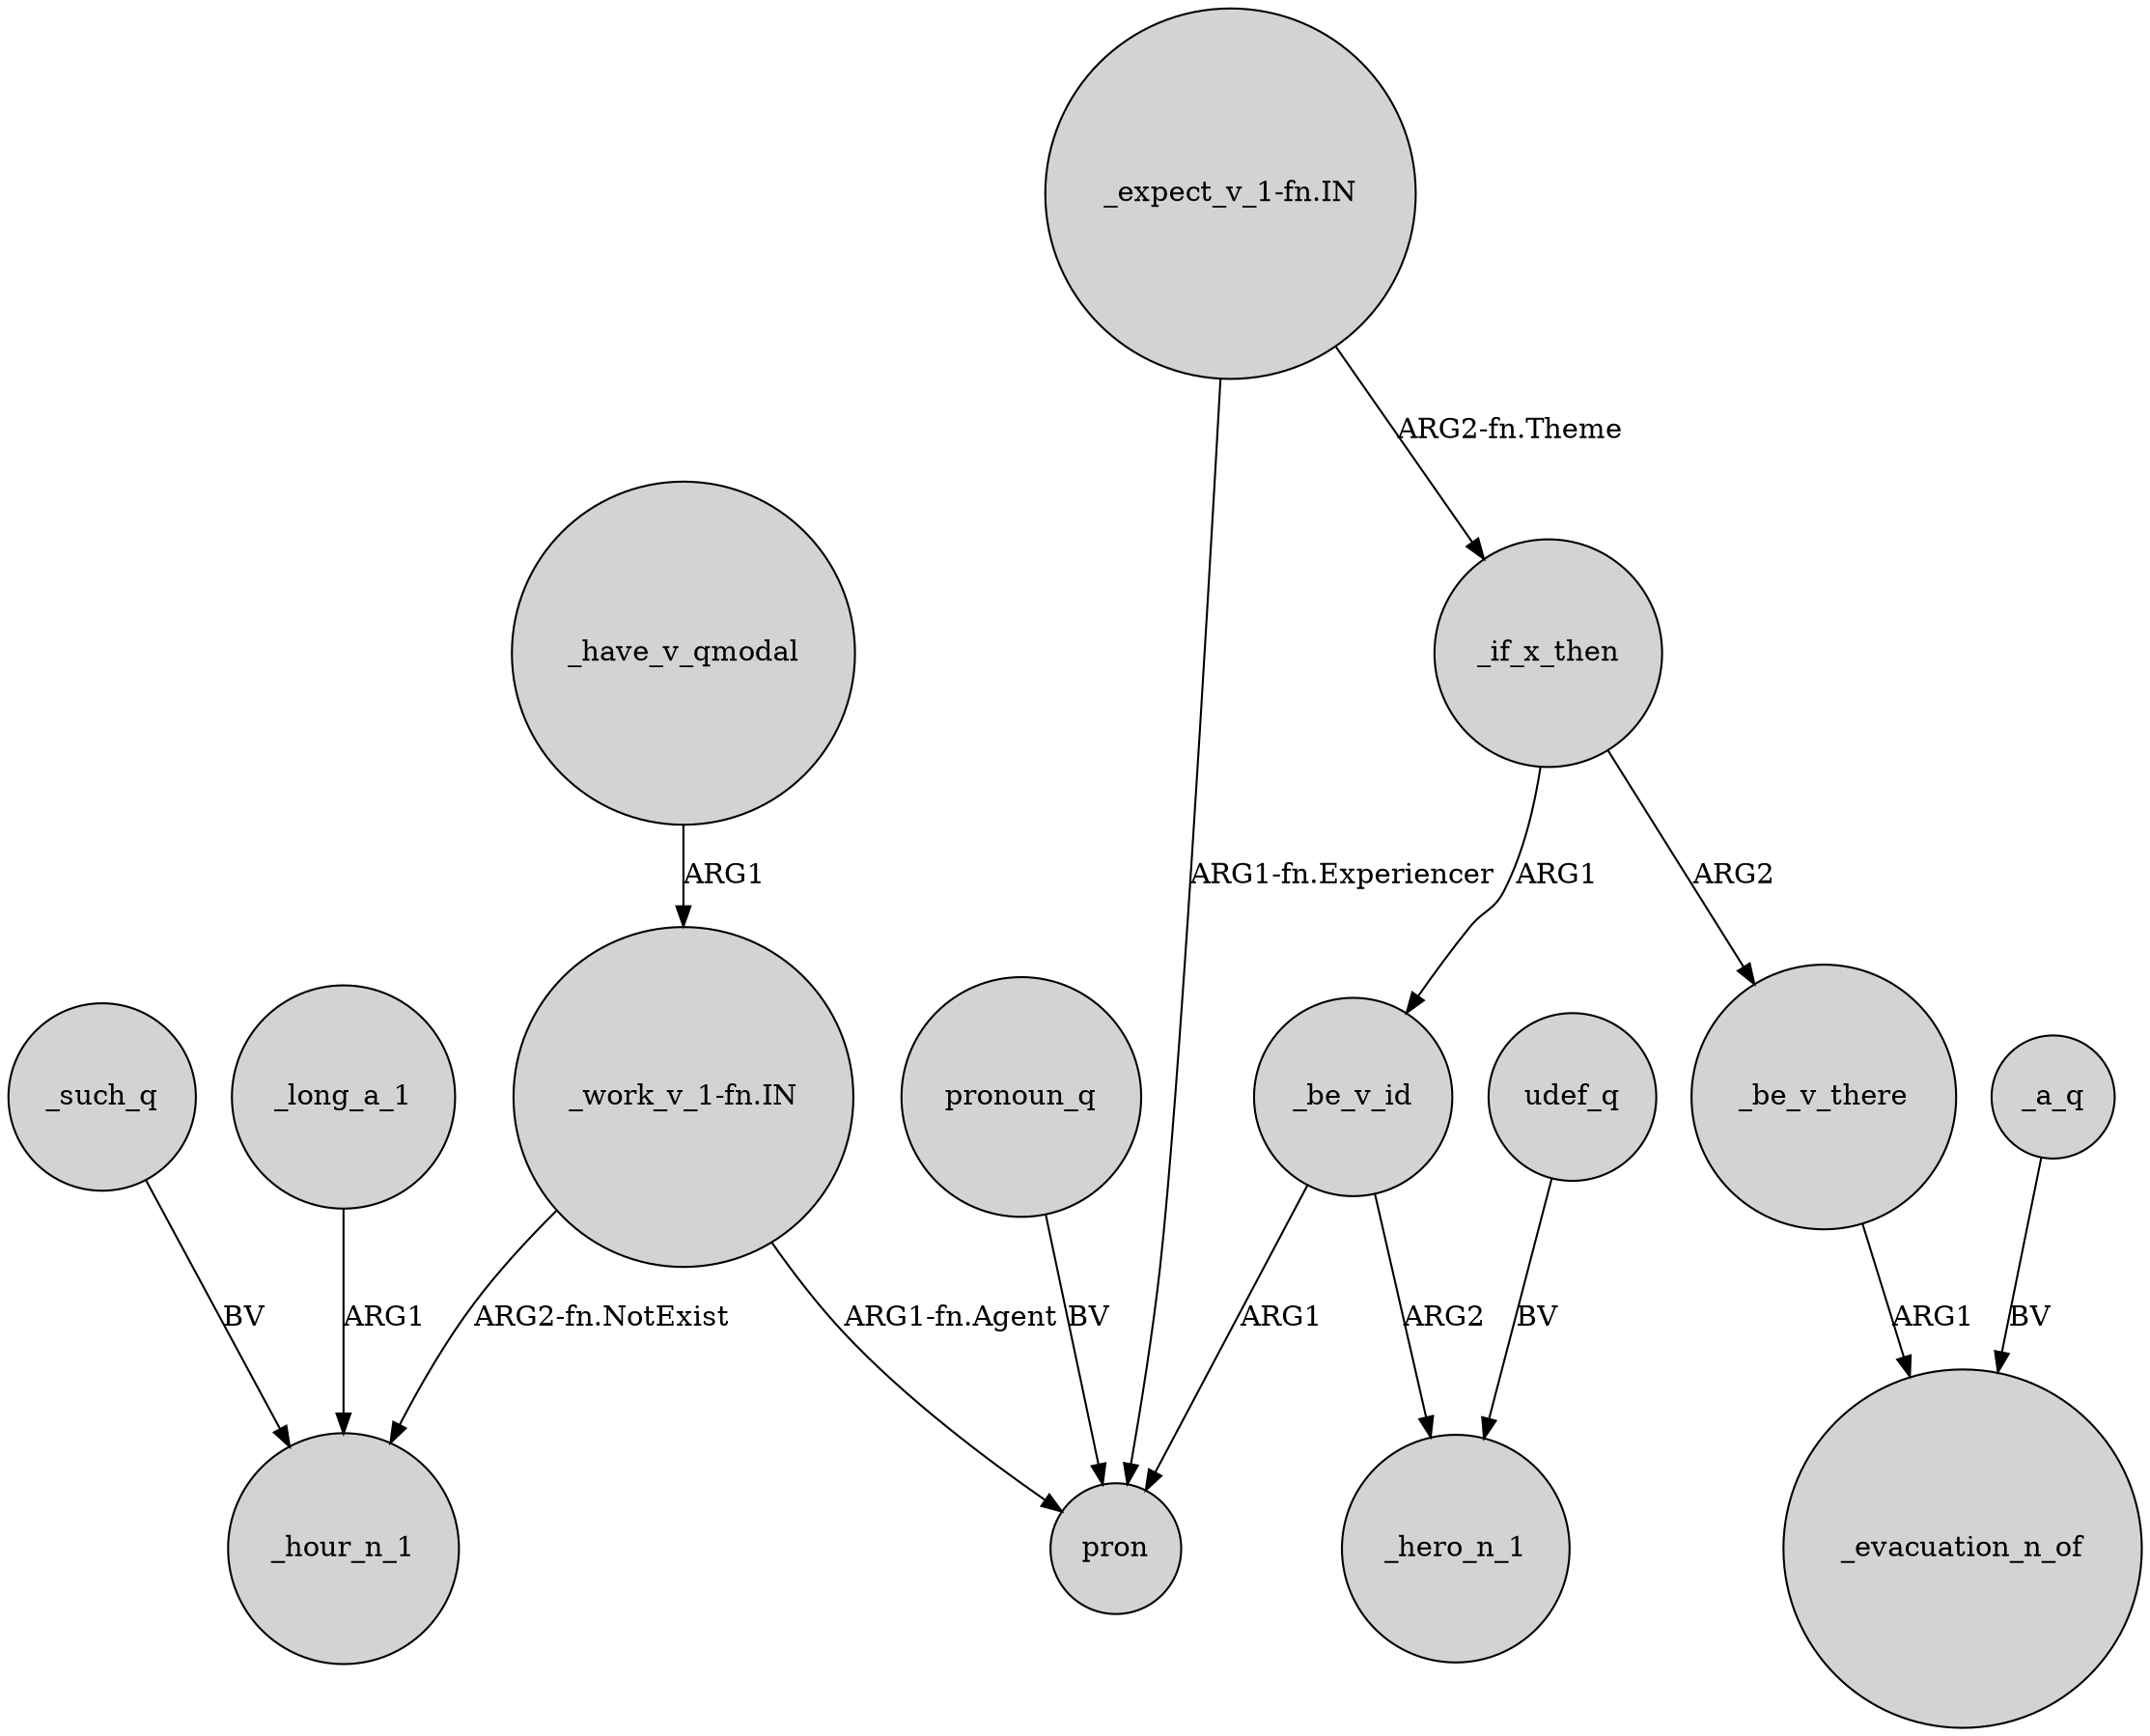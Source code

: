 digraph {
	node [shape=circle style=filled]
	_such_q -> _hour_n_1 [label=BV]
	"_expect_v_1-fn.IN" -> pron [label="ARG1-fn.Experiencer"]
	_a_q -> _evacuation_n_of [label=BV]
	"_work_v_1-fn.IN" -> _hour_n_1 [label="ARG2-fn.NotExist"]
	_if_x_then -> _be_v_id [label=ARG1]
	_if_x_then -> _be_v_there [label=ARG2]
	"_work_v_1-fn.IN" -> pron [label="ARG1-fn.Agent"]
	_be_v_id -> _hero_n_1 [label=ARG2]
	_have_v_qmodal -> "_work_v_1-fn.IN" [label=ARG1]
	_be_v_id -> pron [label=ARG1]
	udef_q -> _hero_n_1 [label=BV]
	"_expect_v_1-fn.IN" -> _if_x_then [label="ARG2-fn.Theme"]
	_be_v_there -> _evacuation_n_of [label=ARG1]
	_long_a_1 -> _hour_n_1 [label=ARG1]
	pronoun_q -> pron [label=BV]
}
